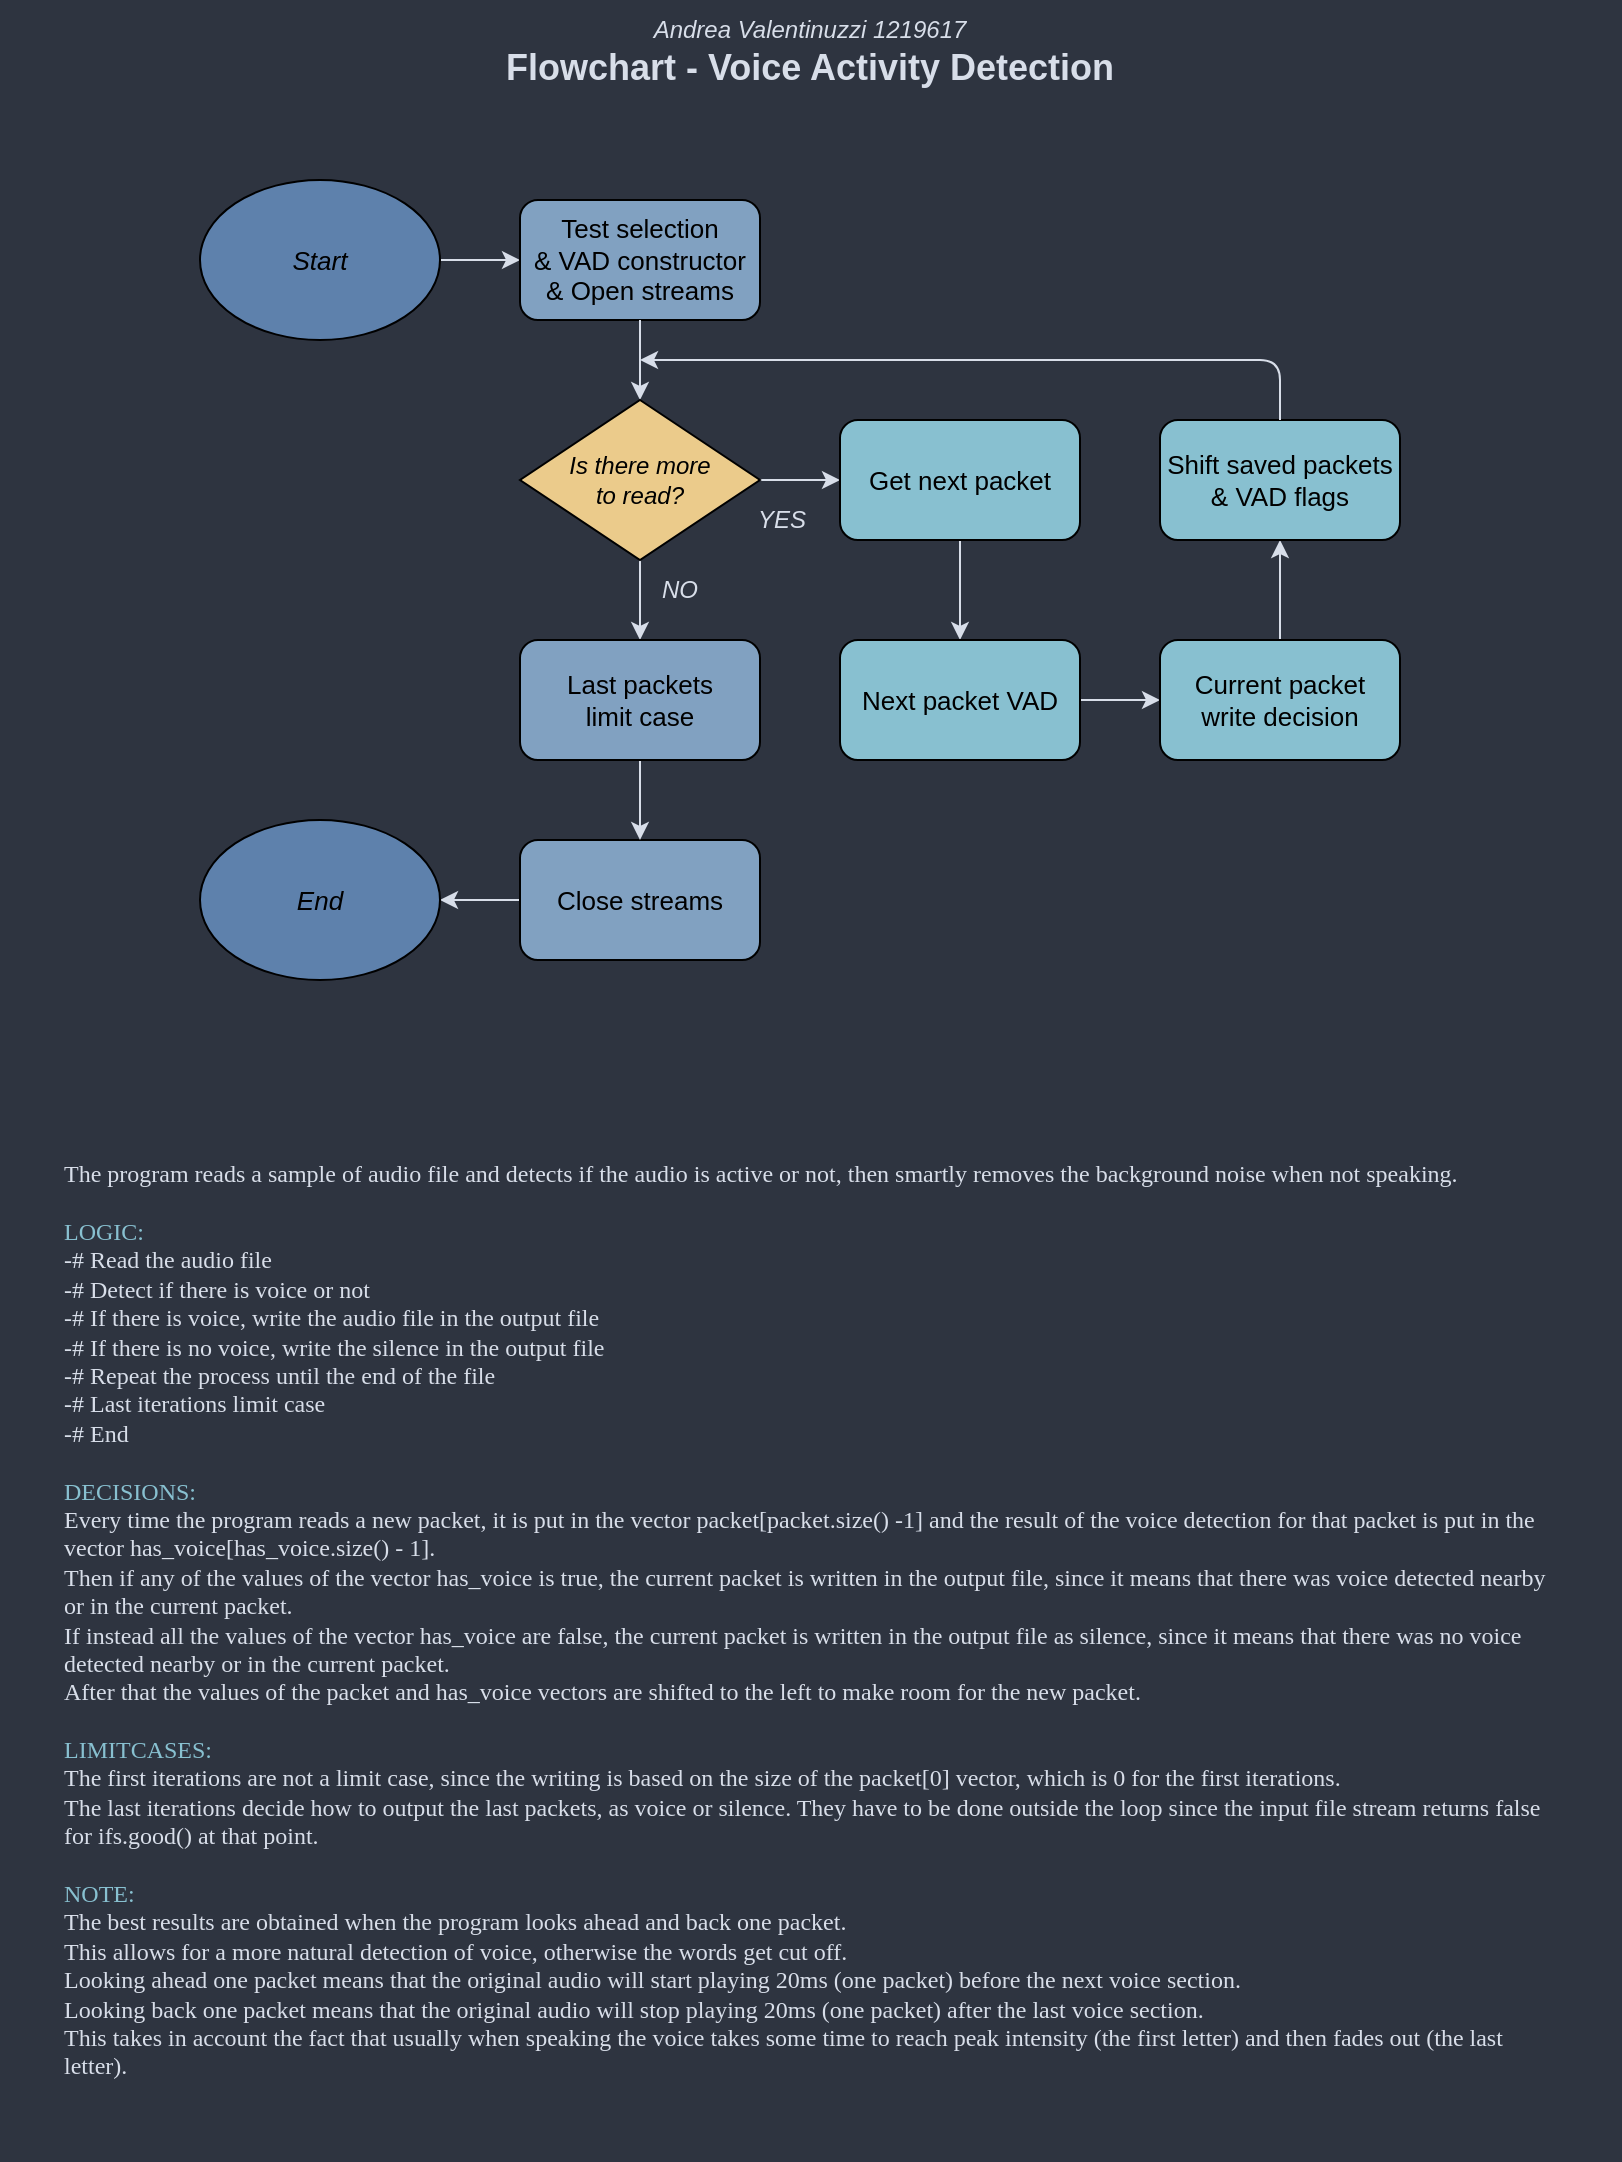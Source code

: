 <mxfile version="17.2.4" type="device"><diagram id="C5RBs43oDa-KdzZeNtuy" name="Page-1"><mxGraphModel dx="1102" dy="857" grid="1" gridSize="10" guides="0" tooltips="1" connect="0" arrows="0" fold="1" page="1" pageScale="1" pageWidth="827" pageHeight="1169" background="#2E3440" math="0" shadow="0"><root><mxCell id="WIyWlLk6GJQsqaUBKTNV-0"/><mxCell id="WIyWlLk6GJQsqaUBKTNV-1" parent="WIyWlLk6GJQsqaUBKTNV-0"/><mxCell id="OS3V2JYFvHCmZYZrErkM-41" style="edgeStyle=orthogonalEdgeStyle;orthogonalLoop=1;jettySize=auto;html=1;exitX=1;exitY=0.5;exitDx=0;exitDy=0;entryX=0;entryY=0.5;entryDx=0;entryDy=0;strokeColor=#D8DEE9;rounded=1;fontStyle=0;labelBackgroundColor=none;labelBorderColor=none;fontSize=13;fontFamily=Helvetica;" parent="WIyWlLk6GJQsqaUBKTNV-1" source="OS3V2JYFvHCmZYZrErkM-0" target="OS3V2JYFvHCmZYZrErkM-2" edge="1"><mxGeometry relative="1" as="geometry"/></mxCell><mxCell id="OS3V2JYFvHCmZYZrErkM-0" value="Start" style="ellipse;whiteSpace=wrap;html=1;fillColor=#5E81AC;fontStyle=2;labelBackgroundColor=none;labelBorderColor=none;fontSize=13;fontFamily=Helvetica;" parent="WIyWlLk6GJQsqaUBKTNV-1" vertex="1"><mxGeometry x="110" y="130" width="120" height="80" as="geometry"/></mxCell><mxCell id="OS3V2JYFvHCmZYZrErkM-2" value="Test selection&lt;br style=&quot;font-size: 13px&quot;&gt;&amp;amp; VAD constructor&lt;br&gt;&amp;amp; Open streams" style="rounded=1;whiteSpace=wrap;html=1;fillColor=#81A1C1;fontStyle=0;labelBackgroundColor=none;labelBorderColor=none;fontSize=13;fontFamily=Helvetica;" parent="WIyWlLk6GJQsqaUBKTNV-1" vertex="1"><mxGeometry x="270" y="140" width="120" height="60" as="geometry"/></mxCell><mxCell id="OS3V2JYFvHCmZYZrErkM-9" style="edgeStyle=orthogonalEdgeStyle;orthogonalLoop=1;jettySize=auto;html=1;strokeColor=#D8DEE9;rounded=1;fontStyle=0;labelBackgroundColor=none;labelBorderColor=none;fontSize=13;fontFamily=Helvetica;" parent="WIyWlLk6GJQsqaUBKTNV-1" source="OS3V2JYFvHCmZYZrErkM-2" target="OS3V2JYFvHCmZYZrErkM-7" edge="1"><mxGeometry relative="1" as="geometry"><mxPoint x="336" y="275" as="sourcePoint"/></mxGeometry></mxCell><mxCell id="OS3V2JYFvHCmZYZrErkM-32" style="edgeStyle=orthogonalEdgeStyle;orthogonalLoop=1;jettySize=auto;html=1;entryX=0;entryY=0.5;entryDx=0;entryDy=0;strokeColor=#D8DEE9;rounded=1;fontStyle=0;labelBackgroundColor=none;labelBorderColor=none;fontSize=13;fontFamily=Helvetica;" parent="WIyWlLk6GJQsqaUBKTNV-1" source="OS3V2JYFvHCmZYZrErkM-7" target="OS3V2JYFvHCmZYZrErkM-16" edge="1"><mxGeometry relative="1" as="geometry"/></mxCell><mxCell id="OS3V2JYFvHCmZYZrErkM-65" style="edgeStyle=orthogonalEdgeStyle;orthogonalLoop=1;jettySize=auto;html=1;exitX=0.5;exitY=1;exitDx=0;exitDy=0;strokeColor=#D8DEE9;rounded=1;fontStyle=0;labelBackgroundColor=none;labelBorderColor=none;fontSize=13;fontFamily=Helvetica;" parent="WIyWlLk6GJQsqaUBKTNV-1" source="OS3V2JYFvHCmZYZrErkM-7" target="OS3V2JYFvHCmZYZrErkM-52" edge="1"><mxGeometry relative="1" as="geometry"/></mxCell><mxCell id="OS3V2JYFvHCmZYZrErkM-7" value="Is there more&lt;br style=&quot;font-size: 12px;&quot;&gt;to read?" style="rhombus;whiteSpace=wrap;html=1;fillColor=#EBCB8B;fontStyle=2;labelBackgroundColor=none;labelBorderColor=none;fontSize=12;fontFamily=Helvetica;" parent="WIyWlLk6GJQsqaUBKTNV-1" vertex="1"><mxGeometry x="270" y="240" width="120" height="80" as="geometry"/></mxCell><mxCell id="OS3V2JYFvHCmZYZrErkM-11" value="NO" style="text;html=1;strokeColor=none;fillColor=none;align=center;verticalAlign=middle;whiteSpace=wrap;rounded=0;fontColor=#D8DEE9;fontStyle=2;labelBackgroundColor=none;labelBorderColor=none;fontSize=12;fontFamily=Helvetica;" parent="WIyWlLk6GJQsqaUBKTNV-1" vertex="1"><mxGeometry x="319" y="320" width="62" height="30" as="geometry"/></mxCell><mxCell id="OS3V2JYFvHCmZYZrErkM-70" style="edgeStyle=orthogonalEdgeStyle;orthogonalLoop=1;jettySize=auto;html=1;exitX=0;exitY=0.5;exitDx=0;exitDy=0;entryX=1;entryY=0.5;entryDx=0;entryDy=0;strokeColor=#D8DEE9;rounded=1;fontStyle=0;labelBackgroundColor=none;labelBorderColor=none;fontSize=13;fontFamily=Helvetica;" parent="WIyWlLk6GJQsqaUBKTNV-1" source="OS3V2JYFvHCmZYZrErkM-12" target="OS3V2JYFvHCmZYZrErkM-14" edge="1"><mxGeometry relative="1" as="geometry"/></mxCell><mxCell id="OS3V2JYFvHCmZYZrErkM-12" value="Close streams" style="rounded=1;whiteSpace=wrap;html=1;fillColor=#81A1C1;fontStyle=0;labelBackgroundColor=none;labelBorderColor=none;fontSize=13;fontFamily=Helvetica;" parent="WIyWlLk6GJQsqaUBKTNV-1" vertex="1"><mxGeometry x="270" y="460" width="120" height="60" as="geometry"/></mxCell><mxCell id="OS3V2JYFvHCmZYZrErkM-14" value="End" style="ellipse;whiteSpace=wrap;html=1;fillColor=#5E81AC;fontStyle=2;labelBackgroundColor=none;labelBorderColor=none;fontSize=13;fontFamily=Helvetica;" parent="WIyWlLk6GJQsqaUBKTNV-1" vertex="1"><mxGeometry x="110" y="450" width="120" height="80" as="geometry"/></mxCell><mxCell id="OS3V2JYFvHCmZYZrErkM-35" style="edgeStyle=orthogonalEdgeStyle;orthogonalLoop=1;jettySize=auto;html=1;exitX=0.5;exitY=1;exitDx=0;exitDy=0;entryX=0.5;entryY=0;entryDx=0;entryDy=0;strokeColor=#D8DEE9;rounded=1;fontStyle=0;labelBackgroundColor=none;labelBorderColor=none;fontSize=13;fontFamily=Helvetica;" parent="WIyWlLk6GJQsqaUBKTNV-1" source="OS3V2JYFvHCmZYZrErkM-16" target="OS3V2JYFvHCmZYZrErkM-17" edge="1"><mxGeometry relative="1" as="geometry"/></mxCell><mxCell id="OS3V2JYFvHCmZYZrErkM-16" value="Get next packet" style="rounded=1;whiteSpace=wrap;html=1;fillColor=#88C0D0;fontStyle=0;labelBackgroundColor=none;labelBorderColor=none;fontSize=13;fontFamily=Helvetica;" parent="WIyWlLk6GJQsqaUBKTNV-1" vertex="1"><mxGeometry x="430" y="250" width="120" height="60" as="geometry"/></mxCell><mxCell id="OS3V2JYFvHCmZYZrErkM-22" style="edgeStyle=orthogonalEdgeStyle;orthogonalLoop=1;jettySize=auto;html=1;exitX=1;exitY=0.5;exitDx=0;exitDy=0;entryX=0;entryY=0.5;entryDx=0;entryDy=0;strokeColor=#D8DEE9;rounded=1;fontStyle=0;labelBackgroundColor=none;labelBorderColor=none;fontSize=13;fontFamily=Helvetica;" parent="WIyWlLk6GJQsqaUBKTNV-1" source="OS3V2JYFvHCmZYZrErkM-17" target="OS3V2JYFvHCmZYZrErkM-18" edge="1"><mxGeometry relative="1" as="geometry"/></mxCell><mxCell id="OS3V2JYFvHCmZYZrErkM-17" value="Next packet VAD" style="rounded=1;whiteSpace=wrap;html=1;fillColor=#88C0D0;fontStyle=0;labelBackgroundColor=none;labelBorderColor=none;fontSize=13;fontFamily=Helvetica;" parent="WIyWlLk6GJQsqaUBKTNV-1" vertex="1"><mxGeometry x="430" y="360" width="120" height="60" as="geometry"/></mxCell><mxCell id="OS3V2JYFvHCmZYZrErkM-38" style="edgeStyle=orthogonalEdgeStyle;orthogonalLoop=1;jettySize=auto;html=1;entryX=0.5;entryY=1;entryDx=0;entryDy=0;strokeColor=#D8DEE9;rounded=1;fontStyle=0;labelBackgroundColor=none;labelBorderColor=none;fontSize=13;fontFamily=Helvetica;" parent="WIyWlLk6GJQsqaUBKTNV-1" source="OS3V2JYFvHCmZYZrErkM-18" target="OS3V2JYFvHCmZYZrErkM-19" edge="1"><mxGeometry relative="1" as="geometry"/></mxCell><mxCell id="OS3V2JYFvHCmZYZrErkM-18" value="Current packet&lt;br style=&quot;font-size: 13px;&quot;&gt;write decision" style="rounded=1;whiteSpace=wrap;html=1;fillColor=#88C0D0;fontStyle=0;labelBackgroundColor=none;labelBorderColor=none;fontSize=13;fontFamily=Helvetica;" parent="WIyWlLk6GJQsqaUBKTNV-1" vertex="1"><mxGeometry x="590" y="360" width="120" height="60" as="geometry"/></mxCell><mxCell id="OS3V2JYFvHCmZYZrErkM-19" value="Shift saved packets&lt;br style=&quot;font-size: 13px;&quot;&gt;&amp;amp; VAD flags" style="rounded=1;whiteSpace=wrap;html=1;fillColor=#88C0D0;fontStyle=0;labelBackgroundColor=none;labelBorderColor=none;fontSize=13;fontFamily=Helvetica;" parent="WIyWlLk6GJQsqaUBKTNV-1" vertex="1"><mxGeometry x="590" y="250" width="120" height="60" as="geometry"/></mxCell><mxCell id="OS3V2JYFvHCmZYZrErkM-30" value="YES" style="text;html=1;strokeColor=none;fillColor=none;align=center;verticalAlign=middle;whiteSpace=wrap;rounded=0;fontColor=#D8DEE9;fontStyle=2;labelBackgroundColor=none;labelBorderColor=none;fontSize=12;fontFamily=Helvetica;" parent="WIyWlLk6GJQsqaUBKTNV-1" vertex="1"><mxGeometry x="371" y="285" width="60" height="30" as="geometry"/></mxCell><mxCell id="OS3V2JYFvHCmZYZrErkM-69" style="edgeStyle=orthogonalEdgeStyle;orthogonalLoop=1;jettySize=auto;html=1;exitX=0.5;exitY=1;exitDx=0;exitDy=0;entryX=0.5;entryY=0;entryDx=0;entryDy=0;strokeColor=#D8DEE9;rounded=1;fontStyle=0;labelBackgroundColor=none;labelBorderColor=none;fontSize=13;fontFamily=Helvetica;" parent="WIyWlLk6GJQsqaUBKTNV-1" source="OS3V2JYFvHCmZYZrErkM-52" target="OS3V2JYFvHCmZYZrErkM-12" edge="1"><mxGeometry relative="1" as="geometry"/></mxCell><mxCell id="OS3V2JYFvHCmZYZrErkM-52" value="Last packets&lt;br&gt;limit case" style="rounded=1;whiteSpace=wrap;html=1;fillColor=#81A1C1;fontStyle=0;labelBackgroundColor=none;labelBorderColor=none;fontSize=13;fontFamily=Helvetica;" parent="WIyWlLk6GJQsqaUBKTNV-1" vertex="1"><mxGeometry x="270" y="360" width="120" height="60" as="geometry"/></mxCell><mxCell id="OS3V2JYFvHCmZYZrErkM-96" value="&lt;i style=&quot;line-height: 1.5&quot;&gt;Andrea Valentinuzzi 1219617&lt;br&gt;&lt;/i&gt;&lt;font size=&quot;1&quot;&gt;&lt;b style=&quot;font-size: 18px&quot;&gt;Flowchart - Voice Activity Detection&lt;/b&gt;&lt;/font&gt;" style="text;html=1;strokeColor=none;fillColor=none;align=center;verticalAlign=middle;whiteSpace=wrap;rounded=0;labelBackgroundColor=none;labelBorderColor=none;fontSize=12;fontColor=#D8DEE9;" parent="WIyWlLk6GJQsqaUBKTNV-1" vertex="1"><mxGeometry x="10" y="40" width="810" height="50" as="geometry"/></mxCell><mxCell id="OS3V2JYFvHCmZYZrErkM-97" value="&lt;div style=&quot;font-size: 12px&quot;&gt;&lt;font style=&quot;font-size: 12px&quot; data-font-src=&quot;http://sourcefoundry.org/hack/&quot; face=&quot;Hack&quot;&gt;The program reads a sample of audio file and detects if the audio is active or not, then smartly removes the background noise when not speaking.&lt;/font&gt;&lt;/div&gt;&lt;div style=&quot;font-size: 12px&quot;&gt;&lt;font style=&quot;font-size: 12px&quot; data-font-src=&quot;http://sourcefoundry.org/hack/&quot; face=&quot;Hack&quot;&gt;&lt;br&gt;&lt;/font&gt;&lt;/div&gt;&lt;div style=&quot;font-size: 12px&quot;&gt;&lt;font style=&quot;font-size: 12px&quot; data-font-src=&quot;http://sourcefoundry.org/hack/&quot; color=&quot;#88c0d0&quot; face=&quot;Hack&quot;&gt;LOGIC:&lt;/font&gt;&lt;/div&gt;&lt;div style=&quot;font-size: 12px&quot;&gt;&lt;font style=&quot;font-size: 12px&quot; data-font-src=&quot;http://sourcefoundry.org/hack/&quot; face=&quot;Hack&quot;&gt;-# Read the audio file&lt;/font&gt;&lt;/div&gt;&lt;div style=&quot;font-size: 12px&quot;&gt;&lt;font style=&quot;font-size: 12px&quot; data-font-src=&quot;http://sourcefoundry.org/hack/&quot; face=&quot;Hack&quot;&gt;-# Detect if there is voice or not&lt;/font&gt;&lt;/div&gt;&lt;div style=&quot;font-size: 12px&quot;&gt;&lt;font style=&quot;font-size: 12px&quot; data-font-src=&quot;http://sourcefoundry.org/hack/&quot; face=&quot;Hack&quot;&gt;-# If there is voice, write the audio file in the output file&lt;/font&gt;&lt;/div&gt;&lt;div style=&quot;font-size: 12px&quot;&gt;&lt;font style=&quot;font-size: 12px&quot; data-font-src=&quot;http://sourcefoundry.org/hack/&quot; face=&quot;Hack&quot;&gt;-# If there is no voice, write the silence in the output file&lt;/font&gt;&lt;/div&gt;&lt;div style=&quot;font-size: 12px&quot;&gt;&lt;font style=&quot;font-size: 12px&quot; data-font-src=&quot;http://sourcefoundry.org/hack/&quot; face=&quot;Hack&quot;&gt;-# Repeat the process until the end of the file&lt;/font&gt;&lt;/div&gt;&lt;div style=&quot;font-size: 12px&quot;&gt;&lt;font style=&quot;font-size: 12px&quot; data-font-src=&quot;http://sourcefoundry.org/hack/&quot; face=&quot;Hack&quot;&gt;-# Last iterations limit case&lt;/font&gt;&lt;/div&gt;&lt;div style=&quot;font-size: 12px&quot;&gt;&lt;font style=&quot;font-size: 12px&quot; data-font-src=&quot;http://sourcefoundry.org/hack/&quot; face=&quot;Hack&quot;&gt;-# End&lt;/font&gt;&lt;/div&gt;&lt;div style=&quot;font-size: 12px&quot;&gt;&lt;font style=&quot;font-size: 12px&quot; data-font-src=&quot;http://sourcefoundry.org/hack/&quot; face=&quot;Hack&quot;&gt;&lt;br&gt;&lt;/font&gt;&lt;/div&gt;&lt;div style=&quot;font-size: 12px&quot;&gt;&lt;font style=&quot;font-size: 12px&quot; data-font-src=&quot;http://sourcefoundry.org/hack/&quot; color=&quot;#88c0d0&quot; face=&quot;Hack&quot;&gt;DECISIONS:&lt;/font&gt;&lt;/div&gt;&lt;div style=&quot;font-size: 12px&quot;&gt;&lt;font style=&quot;font-size: 12px&quot; data-font-src=&quot;http://sourcefoundry.org/hack/&quot; face=&quot;Hack&quot;&gt;Every time the program reads a new packet, it is put in the vector packet[packet.size() -1] and the result of the voice detection for that packet is put in the vector has_voice[has_voice.size() - 1].&lt;/font&gt;&lt;/div&gt;&lt;div style=&quot;font-size: 12px&quot;&gt;&lt;font style=&quot;font-size: 12px&quot; data-font-src=&quot;http://sourcefoundry.org/hack/&quot; face=&quot;Hack&quot;&gt;&lt;font style=&quot;font-size: 12px&quot;&gt;Then if any of the values of the ve&lt;/font&gt;&lt;font style=&quot;font-size: 12px&quot;&gt;ctor has_voice is true, the current packet is written in the output file, since it means that there was voice detected nearby or in the current packet.&lt;/font&gt;&lt;/font&gt;&lt;/div&gt;&lt;div style=&quot;font-size: 12px&quot;&gt;&lt;font style=&quot;font-size: 12px&quot; data-font-src=&quot;http://sourcefoundry.org/hack/&quot; face=&quot;Hack&quot;&gt;If instead all the values of the vector has_voice are false, the current packet is written in the output file as silence, since it means that there was no voice detected nearby or in the current packet.&lt;/font&gt;&lt;/div&gt;&lt;div style=&quot;font-size: 12px&quot;&gt;&lt;font style=&quot;font-size: 12px&quot; data-font-src=&quot;http://sourcefoundry.org/hack/&quot; face=&quot;Hack&quot;&gt;After that the values of the packet and has_voice vectors are shifted to the left to make room for the new packet.&lt;/font&gt;&lt;/div&gt;&lt;div style=&quot;font-size: 12px&quot;&gt;&lt;font style=&quot;font-size: 12px&quot; data-font-src=&quot;http://sourcefoundry.org/hack/&quot; face=&quot;Hack&quot;&gt;&lt;br&gt;&lt;/font&gt;&lt;/div&gt;&lt;div style=&quot;font-size: 12px&quot;&gt;&lt;font style=&quot;font-size: 12px&quot; data-font-src=&quot;http://sourcefoundry.org/hack/&quot; color=&quot;#88c0d0&quot; face=&quot;Hack&quot;&gt;LIMITCASES:&lt;/font&gt;&lt;/div&gt;&lt;div style=&quot;font-size: 12px&quot;&gt;&lt;font style=&quot;font-size: 12px&quot; data-font-src=&quot;http://sourcefoundry.org/hack/&quot; face=&quot;Hack&quot;&gt;The first iterations are not a limit case, since the writing is based on the size of the packet[0] vector, which is 0 for the first iterations.&lt;/font&gt;&lt;/div&gt;&lt;div style=&quot;font-size: 12px&quot;&gt;&lt;font style=&quot;font-size: 12px&quot; data-font-src=&quot;http://sourcefoundry.org/hack/&quot; face=&quot;Hack&quot;&gt;&lt;font style=&quot;font-size: 12px&quot;&gt;The last iterations decide how to output the last packets, as v&lt;/font&gt;&lt;font style=&quot;font-size: 12px&quot;&gt;oice or silence. They have to be done outside the loop since the input file stream returns false for ifs.good() at that point.&lt;/font&gt;&lt;/font&gt;&lt;/div&gt;&lt;div style=&quot;font-size: 12px&quot;&gt;&lt;font style=&quot;font-size: 12px&quot; data-font-src=&quot;http://sourcefoundry.org/hack/&quot; face=&quot;Hack&quot;&gt;&lt;br&gt;&lt;/font&gt;&lt;/div&gt;&lt;div style=&quot;font-size: 12px&quot;&gt;&lt;font style=&quot;font-size: 12px&quot; data-font-src=&quot;http://sourcefoundry.org/hack/&quot; color=&quot;#88c0d0&quot; face=&quot;Hack&quot;&gt;NOTE:&lt;/font&gt;&lt;/div&gt;&lt;div style=&quot;font-size: 12px&quot;&gt;&lt;font style=&quot;font-size: 12px&quot; data-font-src=&quot;http://sourcefoundry.org/hack/&quot; face=&quot;Hack&quot;&gt;The best results are obtained when the program looks ahead and back one packet.&lt;/font&gt;&lt;/div&gt;&lt;div style=&quot;font-size: 12px&quot;&gt;&lt;font style=&quot;font-size: 12px&quot; data-font-src=&quot;http://sourcefoundry.org/hack/&quot; face=&quot;Hack&quot;&gt;This allows for a more natural detection of voice, otherwise the words get cut off.&lt;/font&gt;&lt;/div&gt;&lt;div style=&quot;font-size: 12px&quot;&gt;&lt;font style=&quot;font-size: 12px&quot; data-font-src=&quot;http://sourcefoundry.org/hack/&quot; face=&quot;Hack&quot;&gt;Looking ahead one packet means that the original audio will start playing 20ms (one packet) before the next voice section.&lt;/font&gt;&lt;/div&gt;&lt;div style=&quot;font-size: 12px&quot;&gt;&lt;font style=&quot;font-size: 12px&quot; data-font-src=&quot;http://sourcefoundry.org/hack/&quot; face=&quot;Hack&quot;&gt;Looking back one packet means that the original audio will stop playing 20ms (one packet) after the last voice section.&lt;/font&gt;&lt;/div&gt;&lt;div style=&quot;font-size: 12px&quot;&gt;&lt;font style=&quot;font-size: 12px&quot; data-font-src=&quot;http://sourcefoundry.org/hack/&quot; face=&quot;Hack&quot;&gt;This takes in account the fact that usually when speaking the voice takes some time to reach peak intensity (the first letter) and then fades out (the last letter).&lt;/font&gt;&lt;/div&gt;" style="text;html=1;strokeColor=none;fillColor=none;align=left;verticalAlign=middle;whiteSpace=wrap;rounded=0;labelBackgroundColor=none;labelBorderColor=none;fontSize=18;fontColor=#D8DEE9;" parent="WIyWlLk6GJQsqaUBKTNV-1" vertex="1"><mxGeometry x="40" y="580" width="750" height="540" as="geometry"/></mxCell><mxCell id="9GTrNYr0X05xEck_t6W3-1" style="edgeStyle=orthogonalEdgeStyle;orthogonalLoop=1;jettySize=auto;html=1;strokeColor=#D8DEE9;rounded=1;fontStyle=0;labelBackgroundColor=none;labelBorderColor=none;fontSize=13;fontFamily=Helvetica;" parent="WIyWlLk6GJQsqaUBKTNV-1" source="OS3V2JYFvHCmZYZrErkM-19" edge="1"><mxGeometry relative="1" as="geometry"><mxPoint x="680" y="230" as="sourcePoint"/><mxPoint x="330" y="220" as="targetPoint"/><Array as="points"><mxPoint x="650" y="220"/></Array></mxGeometry></mxCell></root></mxGraphModel></diagram></mxfile>